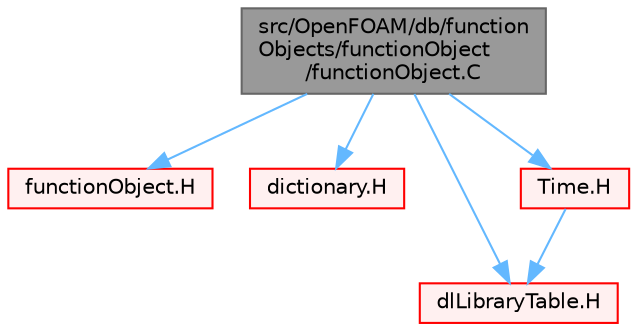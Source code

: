 digraph "src/OpenFOAM/db/functionObjects/functionObject/functionObject.C"
{
 // LATEX_PDF_SIZE
  bgcolor="transparent";
  edge [fontname=Helvetica,fontsize=10,labelfontname=Helvetica,labelfontsize=10];
  node [fontname=Helvetica,fontsize=10,shape=box,height=0.2,width=0.4];
  Node1 [id="Node000001",label="src/OpenFOAM/db/function\lObjects/functionObject\l/functionObject.C",height=0.2,width=0.4,color="gray40", fillcolor="grey60", style="filled", fontcolor="black",tooltip=" "];
  Node1 -> Node2 [id="edge1_Node000001_Node000002",color="steelblue1",style="solid",tooltip=" "];
  Node2 [id="Node000002",label="functionObject.H",height=0.2,width=0.4,color="red", fillcolor="#FFF0F0", style="filled",URL="$functionObject_8H.html",tooltip=" "];
  Node1 -> Node95 [id="edge2_Node000001_Node000095",color="steelblue1",style="solid",tooltip=" "];
  Node95 [id="Node000095",label="dictionary.H",height=0.2,width=0.4,color="red", fillcolor="#FFF0F0", style="filled",URL="$dictionary_8H.html",tooltip=" "];
  Node1 -> Node134 [id="edge3_Node000001_Node000134",color="steelblue1",style="solid",tooltip=" "];
  Node134 [id="Node000134",label="dlLibraryTable.H",height=0.2,width=0.4,color="red", fillcolor="#FFF0F0", style="filled",URL="$dlLibraryTable_8H.html",tooltip=" "];
  Node1 -> Node137 [id="edge4_Node000001_Node000137",color="steelblue1",style="solid",tooltip=" "];
  Node137 [id="Node000137",label="Time.H",height=0.2,width=0.4,color="red", fillcolor="#FFF0F0", style="filled",URL="$Time_8H.html",tooltip=" "];
  Node137 -> Node134 [id="edge5_Node000137_Node000134",color="steelblue1",style="solid",tooltip=" "];
}
